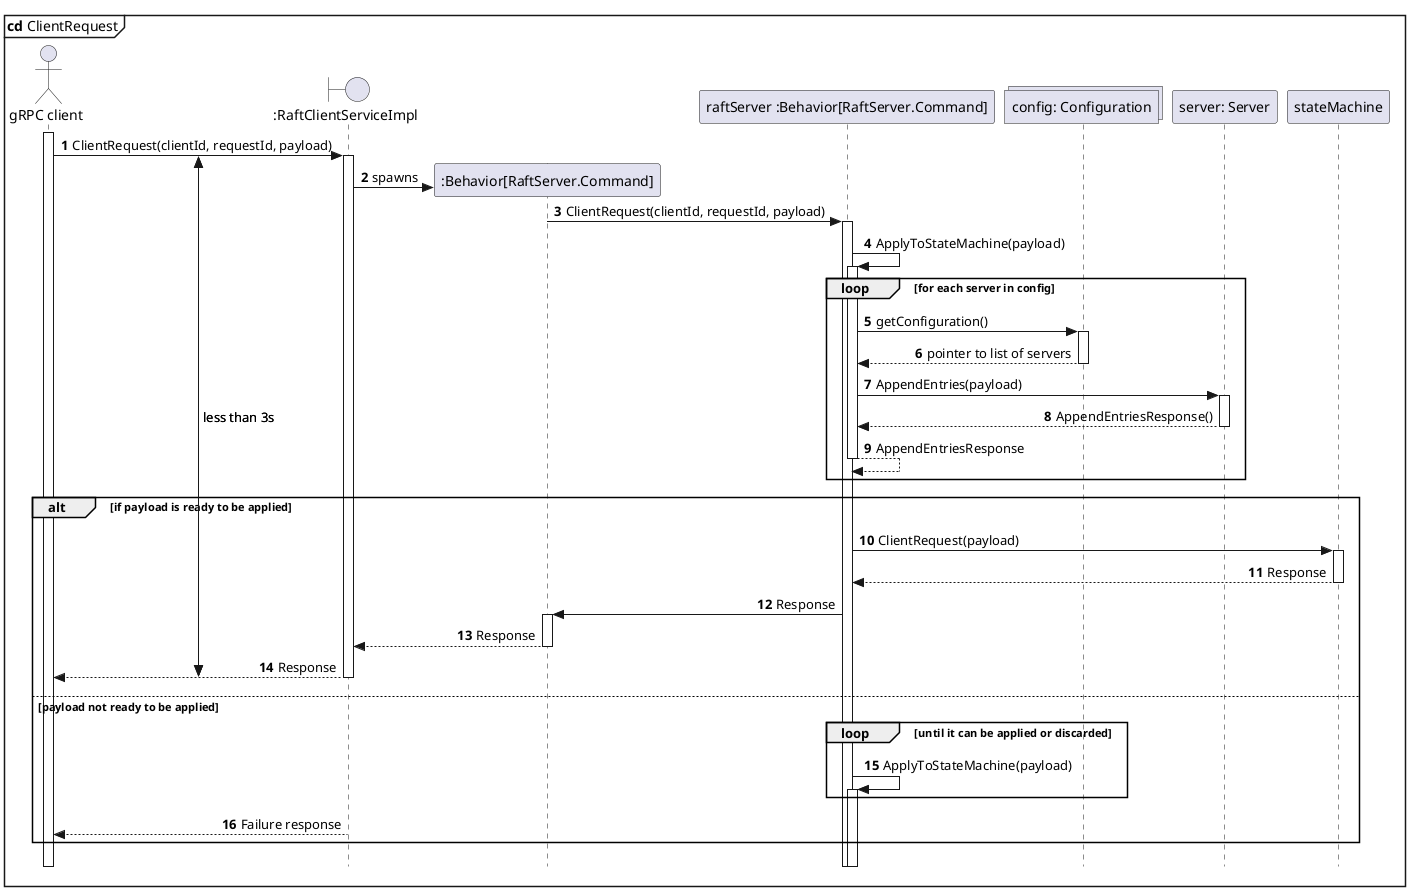 @startuml

mainframe **cd** ClientRequest

skinparam style strictuml
autonumber
autoactivate on
!pragma teoz true
skinparam sequenceMessageAlign direction

actor "gRPC client" as Client
activate Client
boundary ":RaftClientServiceImpl" as RaftClientServiceImpl

participant ":Behavior[RaftServer.Command]" as TempActor
{time_start} Client -> RaftClientServiceImpl: ClientRequest(clientId, requestId, payload)

RaftClientServiceImpl -> TempActor **: spawns


participant "raftServer :Behavior[RaftServer.Command]" as raftServer

TempActor -> raftServer: ClientRequest(clientId, requestId, payload)


raftServer -> raftServer: ApplyToStateMachine(payload)

collections "config: Configuration" as config
participant "server: Server" as server

loop for each server in config

  raftServer -> config: getConfiguration()
  raftServer <-- config: pointer to list of servers

  raftServer -> server: AppendEntries(payload)
  server --> raftServer: AppendEntriesResponse()
  return AppendEntriesResponse

end



alt if payload is ready to be applied
  raftServer -> stateMachine: ClientRequest(payload)
  stateMachine --> raftServer: Response
  raftServer -> TempActor: Response
  RaftClientServiceImpl <-- TempActor: Response
  {time_end} RaftClientServiceImpl --> Client: Response

else payload not ready to be applied
  loop until it can be applied or discarded
    raftServer -> raftServer: ApplyToStateMachine(payload)
  end
  RaftClientServiceImpl --> Client: Failure response
end

{time_end} <-> {time_start} : less than 3s

@enduml